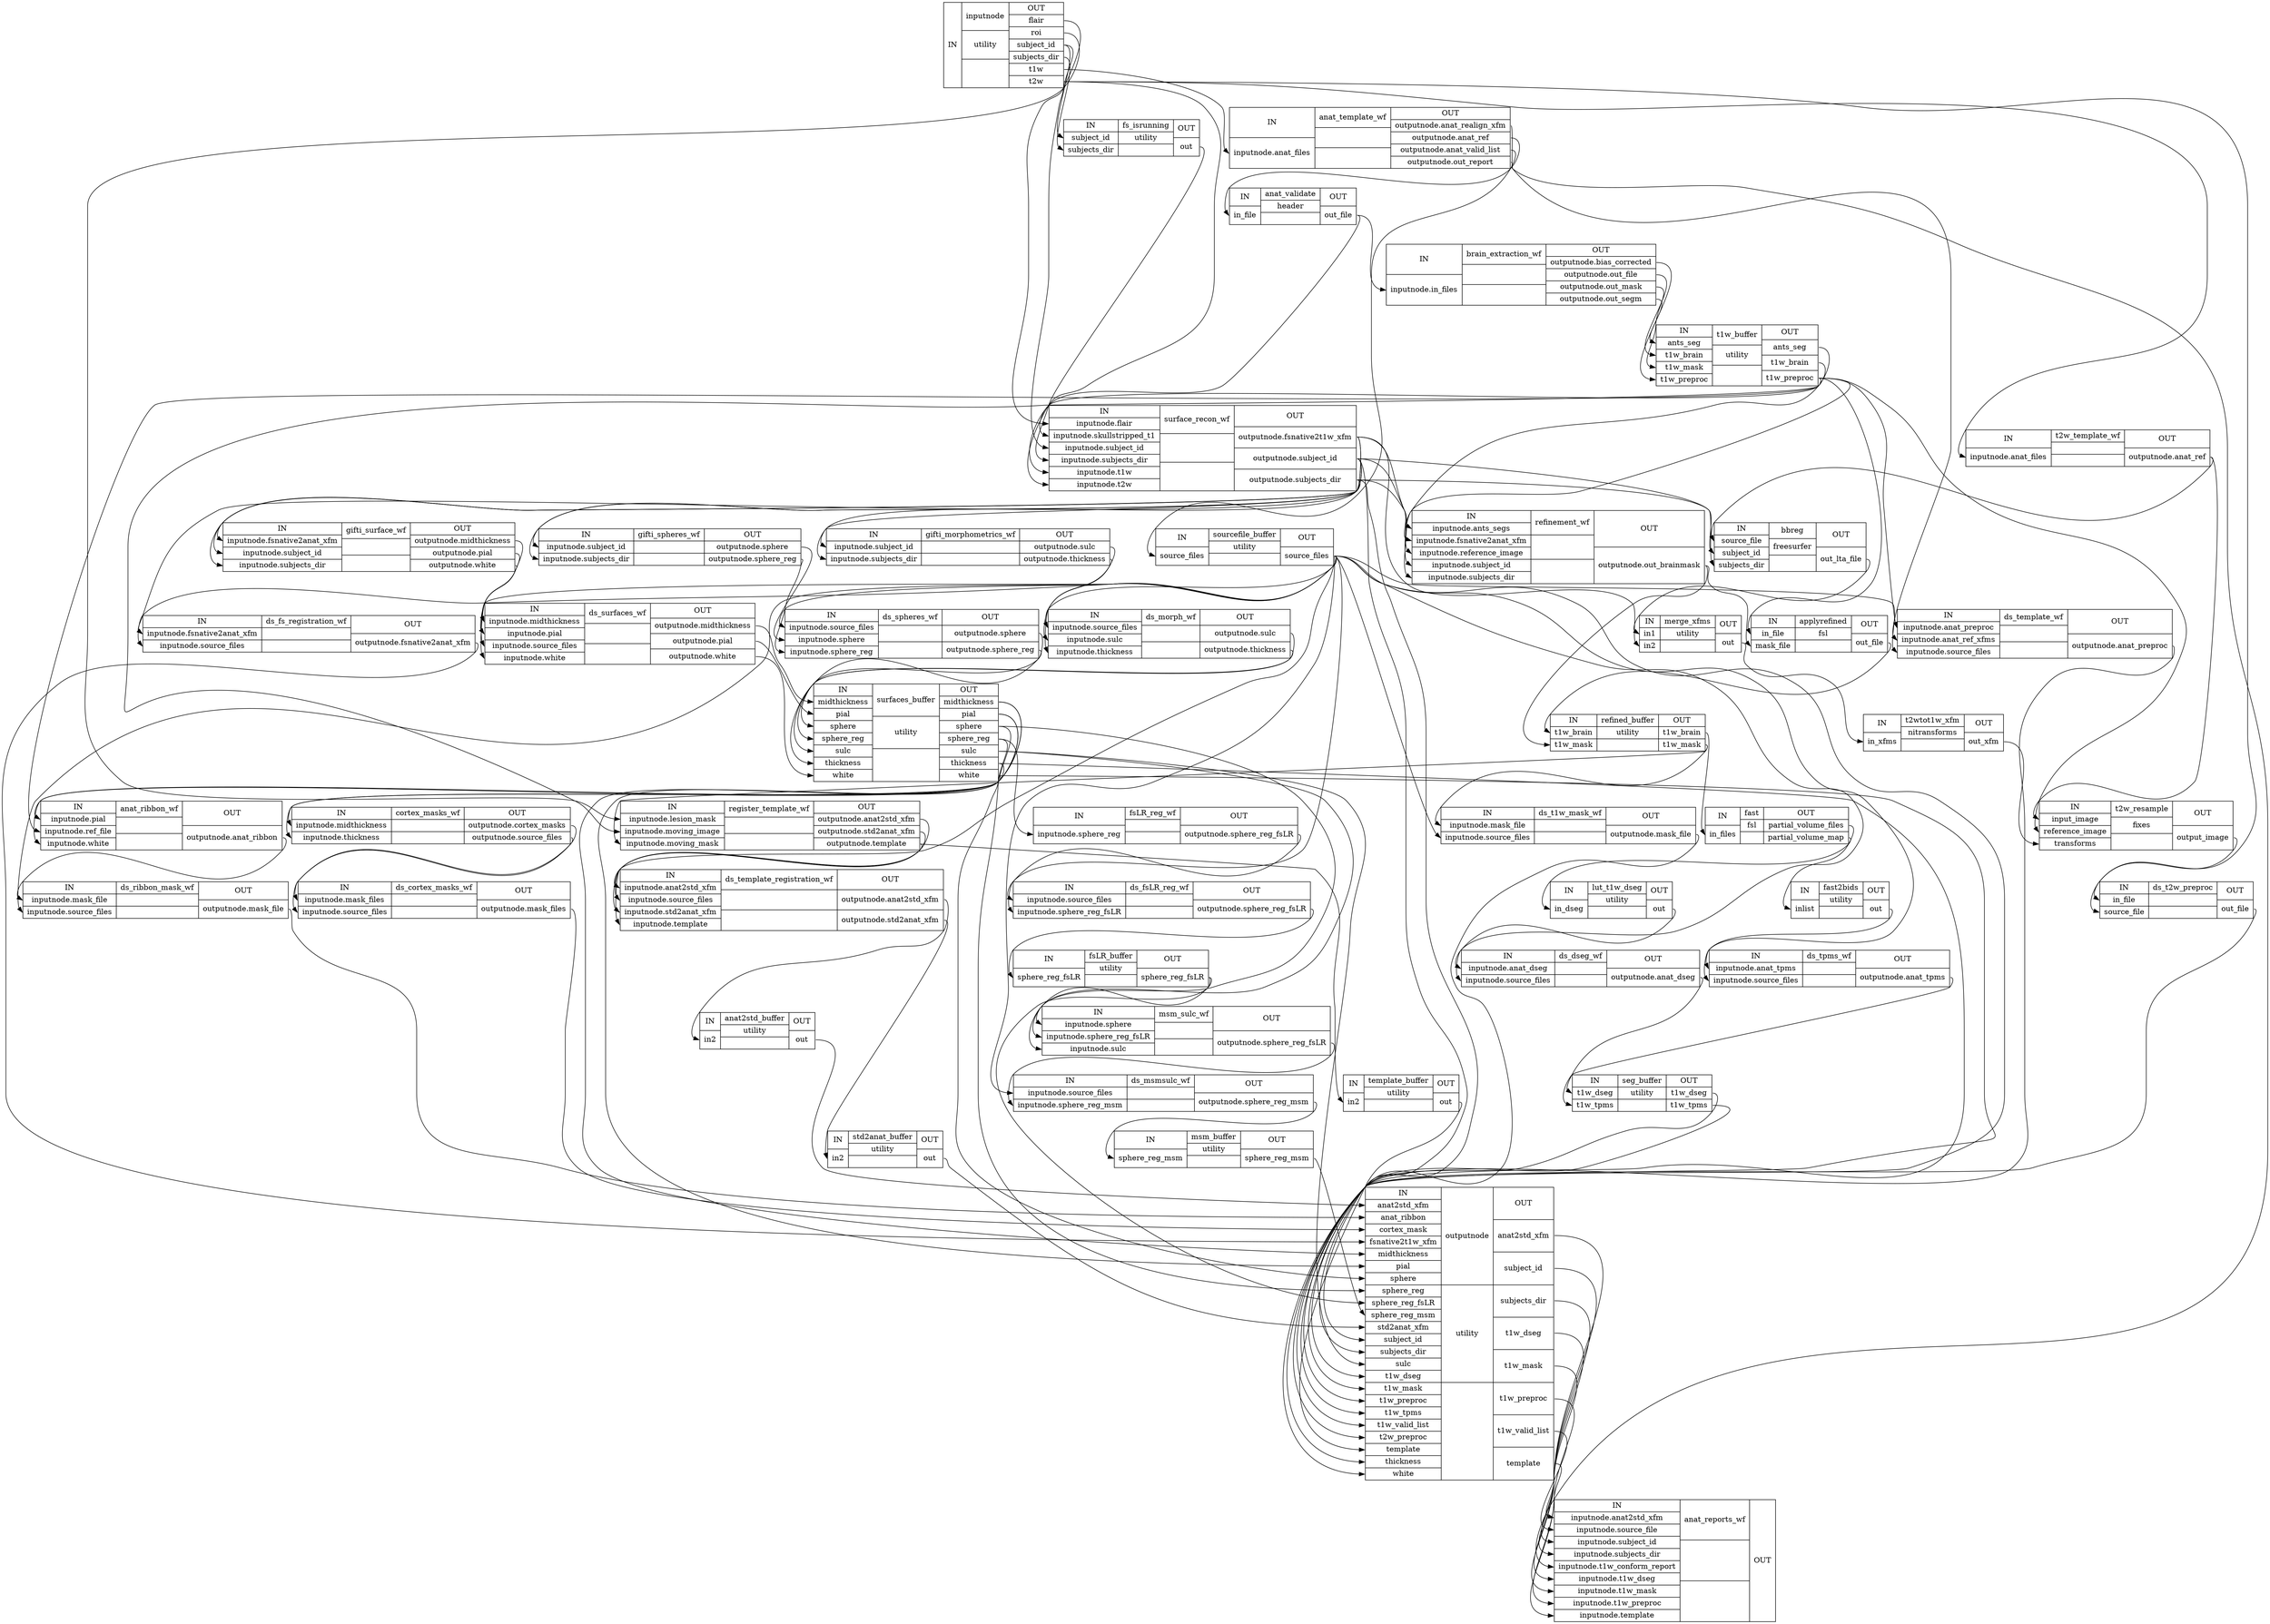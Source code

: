 digraph structs {
node [shape=record];
anat_fit_wfinputnode [label="{IN}|{ inputnode | utility |  }|{OUT|<outflair> flair|<outroi> roi|<outsubjectid> subject_id|<outsubjectsdir> subjects_dir|<outt1w> t1w|<outt2w> t2w}"];
anat_fit_wfanat_template_wf [label="{IN|<ininputnodeanatfiles> inputnode.anat_files}|{ anat_template_wf |  |  }|{OUT|<outoutputnodeanatrealignxfm> outputnode.anat_realign_xfm|<outoutputnodeanatref> outputnode.anat_ref|<outoutputnodeanatvalidlist> outputnode.anat_valid_list|<outoutputnodeoutreport> outputnode.out_report}"];
anat_fit_wffs_isrunning [label="{IN|<insubjectid> subject_id|<insubjectsdir> subjects_dir}|{ fs_isrunning | utility |  }|{OUT|<outout> out}"];
anat_fit_wft2w_template_wf [label="{IN|<ininputnodeanatfiles> inputnode.anat_files}|{ t2w_template_wf |  |  }|{OUT|<outoutputnodeanatref> outputnode.anat_ref}"];
anat_fit_wfanat_validate [label="{IN|<ininfile> in_file}|{ anat_validate | header |  }|{OUT|<outoutfile> out_file}"];
anat_fit_wfsourcefile_buffer [label="{IN|<insourcefiles> source_files}|{ sourcefile_buffer | utility |  }|{OUT|<outsourcefiles> source_files}"];
anat_fit_wfbrain_extraction_wf [label="{IN|<ininputnodeinfiles> inputnode.in_files}|{ brain_extraction_wf |  |  }|{OUT|<outoutputnodebiascorrected> outputnode.bias_corrected|<outoutputnodeoutfile> outputnode.out_file|<outoutputnodeoutmask> outputnode.out_mask|<outoutputnodeoutsegm> outputnode.out_segm}"];
anat_fit_wft1w_buffer [label="{IN|<inantsseg> ants_seg|<int1wbrain> t1w_brain|<int1wmask> t1w_mask|<int1wpreproc> t1w_preproc}|{ t1w_buffer | utility |  }|{OUT|<outantsseg> ants_seg|<outt1wbrain> t1w_brain|<outt1wpreproc> t1w_preproc}"];
anat_fit_wfds_template_wf [label="{IN|<ininputnodeanatpreproc> inputnode.anat_preproc|<ininputnodeanatrefxfms> inputnode.anat_ref_xfms|<ininputnodesourcefiles> inputnode.source_files}|{ ds_template_wf |  |  }|{OUT|<outoutputnodeanatpreproc> outputnode.anat_preproc}"];
anat_fit_wfsurface_recon_wf [label="{IN|<ininputnodeflair> inputnode.flair|<ininputnodeskullstrippedt1> inputnode.skullstripped_t1|<ininputnodesubjectid> inputnode.subject_id|<ininputnodesubjectsdir> inputnode.subjects_dir|<ininputnodet1w> inputnode.t1w|<ininputnodet2w> inputnode.t2w}|{ surface_recon_wf |  |  }|{OUT|<outoutputnodefsnative2t1wxfm> outputnode.fsnative2t1w_xfm|<outoutputnodesubjectid> outputnode.subject_id|<outoutputnodesubjectsdir> outputnode.subjects_dir}"];
anat_fit_wfds_fs_registration_wf [label="{IN|<ininputnodefsnative2anatxfm> inputnode.fsnative2anat_xfm|<ininputnodesourcefiles> inputnode.source_files}|{ ds_fs_registration_wf |  |  }|{OUT|<outoutputnodefsnative2anatxfm> outputnode.fsnative2anat_xfm}"];
anat_fit_wfrefinement_wf [label="{IN|<ininputnodeantssegs> inputnode.ants_segs|<ininputnodefsnative2anatxfm> inputnode.fsnative2anat_xfm|<ininputnodereferenceimage> inputnode.reference_image|<ininputnodesubjectid> inputnode.subject_id|<ininputnodesubjectsdir> inputnode.subjects_dir}|{ refinement_wf |  |  }|{OUT|<outoutputnodeoutbrainmask> outputnode.out_brainmask}"];
anat_fit_wfbbreg [label="{IN|<insourcefile> source_file|<insubjectid> subject_id|<insubjectsdir> subjects_dir}|{ bbreg | freesurfer |  }|{OUT|<outoutltafile> out_lta_file}"];
anat_fit_wfgifti_surface_wf [label="{IN|<ininputnodefsnative2anatxfm> inputnode.fsnative2anat_xfm|<ininputnodesubjectid> inputnode.subject_id|<ininputnodesubjectsdir> inputnode.subjects_dir}|{ gifti_surface_wf |  |  }|{OUT|<outoutputnodemidthickness> outputnode.midthickness|<outoutputnodepial> outputnode.pial|<outoutputnodewhite> outputnode.white}"];
anat_fit_wfgifti_spheres_wf [label="{IN|<ininputnodesubjectid> inputnode.subject_id|<ininputnodesubjectsdir> inputnode.subjects_dir}|{ gifti_spheres_wf |  |  }|{OUT|<outoutputnodesphere> outputnode.sphere|<outoutputnodespherereg> outputnode.sphere_reg}"];
anat_fit_wfgifti_morphometrics_wf [label="{IN|<ininputnodesubjectid> inputnode.subject_id|<ininputnodesubjectsdir> inputnode.subjects_dir}|{ gifti_morphometrics_wf |  |  }|{OUT|<outoutputnodesulc> outputnode.sulc|<outoutputnodethickness> outputnode.thickness}"];
anat_fit_wfapplyrefined [label="{IN|<ininfile> in_file|<inmaskfile> mask_file}|{ applyrefined | fsl |  }|{OUT|<outoutfile> out_file}"];
anat_fit_wfmerge_xfms [label="{IN|<inin1> in1|<inin2> in2}|{ merge_xfms | utility |  }|{OUT|<outout> out}"];
anat_fit_wfds_surfaces_wf [label="{IN|<ininputnodemidthickness> inputnode.midthickness|<ininputnodepial> inputnode.pial|<ininputnodesourcefiles> inputnode.source_files|<ininputnodewhite> inputnode.white}|{ ds_surfaces_wf |  |  }|{OUT|<outoutputnodemidthickness> outputnode.midthickness|<outoutputnodepial> outputnode.pial|<outoutputnodewhite> outputnode.white}"];
anat_fit_wfds_spheres_wf [label="{IN|<ininputnodesourcefiles> inputnode.source_files|<ininputnodesphere> inputnode.sphere|<ininputnodespherereg> inputnode.sphere_reg}|{ ds_spheres_wf |  |  }|{OUT|<outoutputnodesphere> outputnode.sphere|<outoutputnodespherereg> outputnode.sphere_reg}"];
anat_fit_wfds_morph_wf [label="{IN|<ininputnodesourcefiles> inputnode.source_files|<ininputnodesulc> inputnode.sulc|<ininputnodethickness> inputnode.thickness}|{ ds_morph_wf |  |  }|{OUT|<outoutputnodesulc> outputnode.sulc|<outoutputnodethickness> outputnode.thickness}"];
anat_fit_wfrefined_buffer [label="{IN|<int1wbrain> t1w_brain|<int1wmask> t1w_mask}|{ refined_buffer | utility |  }|{OUT|<outt1wbrain> t1w_brain|<outt1wmask> t1w_mask}"];
anat_fit_wft2wtot1w_xfm [label="{IN|<ininxfms> in_xfms}|{ t2wtot1w_xfm | nitransforms |  }|{OUT|<outoutxfm> out_xfm}"];
anat_fit_wfsurfaces_buffer [label="{IN|<inmidthickness> midthickness|<inpial> pial|<insphere> sphere|<inspherereg> sphere_reg|<insulc> sulc|<inthickness> thickness|<inwhite> white}|{ surfaces_buffer | utility |  }|{OUT|<outmidthickness> midthickness|<outpial> pial|<outsphere> sphere|<outspherereg> sphere_reg|<outsulc> sulc|<outthickness> thickness|<outwhite> white}"];
anat_fit_wfds_t1w_mask_wf [label="{IN|<ininputnodemaskfile> inputnode.mask_file|<ininputnodesourcefiles> inputnode.source_files}|{ ds_t1w_mask_wf |  |  }|{OUT|<outoutputnodemaskfile> outputnode.mask_file}"];
anat_fit_wffast [label="{IN|<ininfiles> in_files}|{ fast | fsl |  }|{OUT|<outpartialvolumefiles> partial_volume_files|<outpartialvolumemap> partial_volume_map}"];
anat_fit_wfregister_template_wf [label="{IN|<ininputnodelesionmask> inputnode.lesion_mask|<ininputnodemovingimage> inputnode.moving_image|<ininputnodemovingmask> inputnode.moving_mask}|{ register_template_wf |  |  }|{OUT|<outoutputnodeanat2stdxfm> outputnode.anat2std_xfm|<outoutputnodestd2anatxfm> outputnode.std2anat_xfm|<outoutputnodetemplate> outputnode.template}"];
anat_fit_wft2w_resample [label="{IN|<ininputimage> input_image|<inreferenceimage> reference_image|<intransforms> transforms}|{ t2w_resample | fixes |  }|{OUT|<outoutputimage> output_image}"];
anat_fit_wfanat_ribbon_wf [label="{IN|<ininputnodepial> inputnode.pial|<ininputnodereffile> inputnode.ref_file|<ininputnodewhite> inputnode.white}|{ anat_ribbon_wf |  |  }|{OUT|<outoutputnodeanatribbon> outputnode.anat_ribbon}"];
anat_fit_wffsLR_reg_wf [label="{IN|<ininputnodespherereg> inputnode.sphere_reg}|{ fsLR_reg_wf |  |  }|{OUT|<outoutputnodesphereregfsLR> outputnode.sphere_reg_fsLR}"];
anat_fit_wfcortex_masks_wf [label="{IN|<ininputnodemidthickness> inputnode.midthickness|<ininputnodethickness> inputnode.thickness}|{ cortex_masks_wf |  |  }|{OUT|<outoutputnodecortexmasks> outputnode.cortex_masks|<outoutputnodesourcefiles> outputnode.source_files}"];
anat_fit_wflut_t1w_dseg [label="{IN|<inindseg> in_dseg}|{ lut_t1w_dseg | utility |  }|{OUT|<outout> out}"];
anat_fit_wffast2bids [label="{IN|<ininlist> inlist}|{ fast2bids | utility |  }|{OUT|<outout> out}"];
anat_fit_wfds_template_registration_wf [label="{IN|<ininputnodeanat2stdxfm> inputnode.anat2std_xfm|<ininputnodesourcefiles> inputnode.source_files|<ininputnodestd2anatxfm> inputnode.std2anat_xfm|<ininputnodetemplate> inputnode.template}|{ ds_template_registration_wf |  |  }|{OUT|<outoutputnodeanat2stdxfm> outputnode.anat2std_xfm|<outoutputnodestd2anatxfm> outputnode.std2anat_xfm}"];
anat_fit_wftemplate_buffer [label="{IN|<inin2> in2}|{ template_buffer | utility |  }|{OUT|<outout> out}"];
anat_fit_wfds_t2w_preproc [label="{IN|<ininfile> in_file|<insourcefile> source_file}|{ ds_t2w_preproc |  |  }|{OUT|<outoutfile> out_file}"];
anat_fit_wfds_ribbon_mask_wf [label="{IN|<ininputnodemaskfile> inputnode.mask_file|<ininputnodesourcefiles> inputnode.source_files}|{ ds_ribbon_mask_wf |  |  }|{OUT|<outoutputnodemaskfile> outputnode.mask_file}"];
anat_fit_wfds_fsLR_reg_wf [label="{IN|<ininputnodesourcefiles> inputnode.source_files|<ininputnodesphereregfsLR> inputnode.sphere_reg_fsLR}|{ ds_fsLR_reg_wf |  |  }|{OUT|<outoutputnodesphereregfsLR> outputnode.sphere_reg_fsLR}"];
anat_fit_wfds_cortex_masks_wf [label="{IN|<ininputnodemaskfiles> inputnode.mask_files|<ininputnodesourcefiles> inputnode.source_files}|{ ds_cortex_masks_wf |  |  }|{OUT|<outoutputnodemaskfiles> outputnode.mask_files}"];
anat_fit_wfds_dseg_wf [label="{IN|<ininputnodeanatdseg> inputnode.anat_dseg|<ininputnodesourcefiles> inputnode.source_files}|{ ds_dseg_wf |  |  }|{OUT|<outoutputnodeanatdseg> outputnode.anat_dseg}"];
anat_fit_wfds_tpms_wf [label="{IN|<ininputnodeanattpms> inputnode.anat_tpms|<ininputnodesourcefiles> inputnode.source_files}|{ ds_tpms_wf |  |  }|{OUT|<outoutputnodeanattpms> outputnode.anat_tpms}"];
anat_fit_wfstd2anat_buffer [label="{IN|<inin2> in2}|{ std2anat_buffer | utility |  }|{OUT|<outout> out}"];
anat_fit_wfanat2std_buffer [label="{IN|<inin2> in2}|{ anat2std_buffer | utility |  }|{OUT|<outout> out}"];
anat_fit_wffsLR_buffer [label="{IN|<insphereregfsLR> sphere_reg_fsLR}|{ fsLR_buffer | utility |  }|{OUT|<outsphereregfsLR> sphere_reg_fsLR}"];
anat_fit_wfseg_buffer [label="{IN|<int1wdseg> t1w_dseg|<int1wtpms> t1w_tpms}|{ seg_buffer | utility |  }|{OUT|<outt1wdseg> t1w_dseg|<outt1wtpms> t1w_tpms}"];
anat_fit_wfmsm_sulc_wf [label="{IN|<ininputnodesphere> inputnode.sphere|<ininputnodesphereregfsLR> inputnode.sphere_reg_fsLR|<ininputnodesulc> inputnode.sulc}|{ msm_sulc_wf |  |  }|{OUT|<outoutputnodesphereregfsLR> outputnode.sphere_reg_fsLR}"];
anat_fit_wfds_msmsulc_wf [label="{IN|<ininputnodesourcefiles> inputnode.source_files|<ininputnodesphereregmsm> inputnode.sphere_reg_msm}|{ ds_msmsulc_wf |  |  }|{OUT|<outoutputnodesphereregmsm> outputnode.sphere_reg_msm}"];
anat_fit_wfmsm_buffer [label="{IN|<insphereregmsm> sphere_reg_msm}|{ msm_buffer | utility |  }|{OUT|<outsphereregmsm> sphere_reg_msm}"];
anat_fit_wfoutputnode [label="{IN|<inanat2stdxfm> anat2std_xfm|<inanatribbon> anat_ribbon|<incortexmask> cortex_mask|<infsnative2t1wxfm> fsnative2t1w_xfm|<inmidthickness> midthickness|<inpial> pial|<insphere> sphere|<inspherereg> sphere_reg|<insphereregfsLR> sphere_reg_fsLR|<insphereregmsm> sphere_reg_msm|<instd2anatxfm> std2anat_xfm|<insubjectid> subject_id|<insubjectsdir> subjects_dir|<insulc> sulc|<int1wdseg> t1w_dseg|<int1wmask> t1w_mask|<int1wpreproc> t1w_preproc|<int1wtpms> t1w_tpms|<int1wvalidlist> t1w_valid_list|<int2wpreproc> t2w_preproc|<intemplate> template|<inthickness> thickness|<inwhite> white}|{ outputnode | utility |  }|{OUT|<outanat2stdxfm> anat2std_xfm|<outsubjectid> subject_id|<outsubjectsdir> subjects_dir|<outt1wdseg> t1w_dseg|<outt1wmask> t1w_mask|<outt1wpreproc> t1w_preproc|<outt1wvalidlist> t1w_valid_list|<outtemplate> template}"];
anat_fit_wfanat_reports_wf [label="{IN|<ininputnodeanat2stdxfm> inputnode.anat2std_xfm|<ininputnodesourcefile> inputnode.source_file|<ininputnodesubjectid> inputnode.subject_id|<ininputnodesubjectsdir> inputnode.subjects_dir|<ininputnodet1wconformreport> inputnode.t1w_conform_report|<ininputnodet1wdseg> inputnode.t1w_dseg|<ininputnodet1wmask> inputnode.t1w_mask|<ininputnodet1wpreproc> inputnode.t1w_preproc|<ininputnodetemplate> inputnode.template}|{ anat_reports_wf |  |  }|{OUT}"];
anat_fit_wfanat2std_buffer:outout:e -> anat_fit_wfoutputnode:inanat2stdxfm:w;
anat_fit_wfanat_ribbon_wf:outoutputnodeanatribbon:e -> anat_fit_wfds_ribbon_mask_wf:ininputnodemaskfile:w;
anat_fit_wfanat_template_wf:outoutputnodeanatrealignxfm:e -> anat_fit_wfds_template_wf:ininputnodeanatrefxfms:w;
anat_fit_wfanat_template_wf:outoutputnodeanatref:e -> anat_fit_wfanat_validate:ininfile:w;
anat_fit_wfanat_template_wf:outoutputnodeanatvalidlist:e -> anat_fit_wfsourcefile_buffer:insourcefiles:w;
anat_fit_wfanat_template_wf:outoutputnodeoutreport:e -> anat_fit_wfanat_reports_wf:ininputnodet1wconformreport:w;
anat_fit_wfanat_validate:outoutfile:e -> anat_fit_wfbrain_extraction_wf:ininputnodeinfiles:w;
anat_fit_wfanat_validate:outoutfile:e -> anat_fit_wfsurface_recon_wf:ininputnodet1w:w;
anat_fit_wfapplyrefined:outoutfile:e -> anat_fit_wfrefined_buffer:int1wbrain:w;
anat_fit_wfbbreg:outoutltafile:e -> anat_fit_wfmerge_xfms:inin1:w;
anat_fit_wfbrain_extraction_wf:outoutputnodebiascorrected:e -> anat_fit_wft1w_buffer:int1wpreproc:w;
anat_fit_wfbrain_extraction_wf:outoutputnodeoutfile:e -> anat_fit_wft1w_buffer:int1wbrain:w;
anat_fit_wfbrain_extraction_wf:outoutputnodeoutmask:e -> anat_fit_wft1w_buffer:int1wmask:w;
anat_fit_wfbrain_extraction_wf:outoutputnodeoutsegm:e -> anat_fit_wft1w_buffer:inantsseg:w;
anat_fit_wfcortex_masks_wf:outoutputnodecortexmasks:e -> anat_fit_wfds_cortex_masks_wf:ininputnodemaskfiles:w;
anat_fit_wfcortex_masks_wf:outoutputnodesourcefiles:e -> anat_fit_wfds_cortex_masks_wf:ininputnodesourcefiles:w;
anat_fit_wfds_cortex_masks_wf:outoutputnodemaskfiles:e -> anat_fit_wfoutputnode:incortexmask:w;
anat_fit_wfds_dseg_wf:outoutputnodeanatdseg:e -> anat_fit_wfseg_buffer:int1wdseg:w;
anat_fit_wfds_fsLR_reg_wf:outoutputnodesphereregfsLR:e -> anat_fit_wffsLR_buffer:insphereregfsLR:w;
anat_fit_wfds_fs_registration_wf:outoutputnodefsnative2anatxfm:e -> anat_fit_wfoutputnode:infsnative2t1wxfm:w;
anat_fit_wfds_morph_wf:outoutputnodesulc:e -> anat_fit_wfsurfaces_buffer:insulc:w;
anat_fit_wfds_morph_wf:outoutputnodethickness:e -> anat_fit_wfsurfaces_buffer:inthickness:w;
anat_fit_wfds_msmsulc_wf:outoutputnodesphereregmsm:e -> anat_fit_wfmsm_buffer:insphereregmsm:w;
anat_fit_wfds_ribbon_mask_wf:outoutputnodemaskfile:e -> anat_fit_wfoutputnode:inanatribbon:w;
anat_fit_wfds_spheres_wf:outoutputnodesphere:e -> anat_fit_wfsurfaces_buffer:insphere:w;
anat_fit_wfds_spheres_wf:outoutputnodespherereg:e -> anat_fit_wfsurfaces_buffer:inspherereg:w;
anat_fit_wfds_surfaces_wf:outoutputnodemidthickness:e -> anat_fit_wfsurfaces_buffer:inmidthickness:w;
anat_fit_wfds_surfaces_wf:outoutputnodepial:e -> anat_fit_wfsurfaces_buffer:inpial:w;
anat_fit_wfds_surfaces_wf:outoutputnodewhite:e -> anat_fit_wfsurfaces_buffer:inwhite:w;
anat_fit_wfds_t1w_mask_wf:outoutputnodemaskfile:e -> anat_fit_wfoutputnode:int1wmask:w;
anat_fit_wfds_t2w_preproc:outoutfile:e -> anat_fit_wfoutputnode:int2wpreproc:w;
anat_fit_wfds_template_registration_wf:outoutputnodeanat2stdxfm:e -> anat_fit_wfanat2std_buffer:inin2:w;
anat_fit_wfds_template_registration_wf:outoutputnodestd2anatxfm:e -> anat_fit_wfstd2anat_buffer:inin2:w;
anat_fit_wfds_template_wf:outoutputnodeanatpreproc:e -> anat_fit_wfoutputnode:int1wpreproc:w;
anat_fit_wfds_tpms_wf:outoutputnodeanattpms:e -> anat_fit_wfseg_buffer:int1wtpms:w;
anat_fit_wffast2bids:outout:e -> anat_fit_wfds_tpms_wf:ininputnodeanattpms:w;
anat_fit_wffast:outpartialvolumefiles:e -> anat_fit_wffast2bids:ininlist:w;
anat_fit_wffast:outpartialvolumemap:e -> anat_fit_wflut_t1w_dseg:inindseg:w;
anat_fit_wffsLR_buffer:outsphereregfsLR:e -> anat_fit_wfmsm_sulc_wf:ininputnodesphereregfsLR:w;
anat_fit_wffsLR_buffer:outsphereregfsLR:e -> anat_fit_wfoutputnode:insphereregfsLR:w;
anat_fit_wffsLR_reg_wf:outoutputnodesphereregfsLR:e -> anat_fit_wfds_fsLR_reg_wf:ininputnodesphereregfsLR:w;
anat_fit_wffs_isrunning:outout:e -> anat_fit_wfsurface_recon_wf:ininputnodesubjectsdir:w;
anat_fit_wfgifti_morphometrics_wf:outoutputnodesulc:e -> anat_fit_wfds_morph_wf:ininputnodesulc:w;
anat_fit_wfgifti_morphometrics_wf:outoutputnodethickness:e -> anat_fit_wfds_morph_wf:ininputnodethickness:w;
anat_fit_wfgifti_spheres_wf:outoutputnodesphere:e -> anat_fit_wfds_spheres_wf:ininputnodesphere:w;
anat_fit_wfgifti_spheres_wf:outoutputnodespherereg:e -> anat_fit_wfds_spheres_wf:ininputnodespherereg:w;
anat_fit_wfgifti_surface_wf:outoutputnodemidthickness:e -> anat_fit_wfds_surfaces_wf:ininputnodemidthickness:w;
anat_fit_wfgifti_surface_wf:outoutputnodepial:e -> anat_fit_wfds_surfaces_wf:ininputnodepial:w;
anat_fit_wfgifti_surface_wf:outoutputnodewhite:e -> anat_fit_wfds_surfaces_wf:ininputnodewhite:w;
anat_fit_wfinputnode:outflair:e -> anat_fit_wfsurface_recon_wf:ininputnodeflair:w;
anat_fit_wfinputnode:outroi:e -> anat_fit_wfregister_template_wf:ininputnodelesionmask:w;
anat_fit_wfinputnode:outsubjectid:e -> anat_fit_wffs_isrunning:insubjectid:w;
anat_fit_wfinputnode:outsubjectid:e -> anat_fit_wfsurface_recon_wf:ininputnodesubjectid:w;
anat_fit_wfinputnode:outsubjectsdir:e -> anat_fit_wffs_isrunning:insubjectsdir:w;
anat_fit_wfinputnode:outt1w:e -> anat_fit_wfanat_template_wf:ininputnodeanatfiles:w;
anat_fit_wfinputnode:outt2w:e -> anat_fit_wfds_t2w_preproc:insourcefile:w;
anat_fit_wfinputnode:outt2w:e -> anat_fit_wfsurface_recon_wf:ininputnodet2w:w;
anat_fit_wfinputnode:outt2w:e -> anat_fit_wft2w_template_wf:ininputnodeanatfiles:w;
anat_fit_wflut_t1w_dseg:outout:e -> anat_fit_wfds_dseg_wf:ininputnodeanatdseg:w;
anat_fit_wfmerge_xfms:outout:e -> anat_fit_wft2wtot1w_xfm:ininxfms:w;
anat_fit_wfmsm_buffer:outsphereregmsm:e -> anat_fit_wfoutputnode:insphereregmsm:w;
anat_fit_wfmsm_sulc_wf:outoutputnodesphereregfsLR:e -> anat_fit_wfds_msmsulc_wf:ininputnodesphereregmsm:w;
anat_fit_wfoutputnode:outanat2stdxfm:e -> anat_fit_wfanat_reports_wf:ininputnodeanat2stdxfm:w;
anat_fit_wfoutputnode:outsubjectid:e -> anat_fit_wfanat_reports_wf:ininputnodesubjectid:w;
anat_fit_wfoutputnode:outsubjectsdir:e -> anat_fit_wfanat_reports_wf:ininputnodesubjectsdir:w;
anat_fit_wfoutputnode:outt1wdseg:e -> anat_fit_wfanat_reports_wf:ininputnodet1wdseg:w;
anat_fit_wfoutputnode:outt1wmask:e -> anat_fit_wfanat_reports_wf:ininputnodet1wmask:w;
anat_fit_wfoutputnode:outt1wpreproc:e -> anat_fit_wfanat_reports_wf:ininputnodet1wpreproc:w;
anat_fit_wfoutputnode:outt1wvalidlist:e -> anat_fit_wfanat_reports_wf:ininputnodesourcefile:w;
anat_fit_wfoutputnode:outtemplate:e -> anat_fit_wfanat_reports_wf:ininputnodetemplate:w;
anat_fit_wfrefined_buffer:outt1wbrain:e -> anat_fit_wffast:ininfiles:w;
anat_fit_wfrefined_buffer:outt1wmask:e -> anat_fit_wfds_t1w_mask_wf:ininputnodemaskfile:w;
anat_fit_wfrefined_buffer:outt1wmask:e -> anat_fit_wfregister_template_wf:ininputnodemovingmask:w;
anat_fit_wfrefinement_wf:outoutputnodeoutbrainmask:e -> anat_fit_wfapplyrefined:inmaskfile:w;
anat_fit_wfrefinement_wf:outoutputnodeoutbrainmask:e -> anat_fit_wfrefined_buffer:int1wmask:w;
anat_fit_wfregister_template_wf:outoutputnodeanat2stdxfm:e -> anat_fit_wfds_template_registration_wf:ininputnodeanat2stdxfm:w;
anat_fit_wfregister_template_wf:outoutputnodestd2anatxfm:e -> anat_fit_wfds_template_registration_wf:ininputnodestd2anatxfm:w;
anat_fit_wfregister_template_wf:outoutputnodetemplate:e -> anat_fit_wfds_template_registration_wf:ininputnodetemplate:w;
anat_fit_wfregister_template_wf:outoutputnodetemplate:e -> anat_fit_wftemplate_buffer:inin2:w;
anat_fit_wfseg_buffer:outt1wdseg:e -> anat_fit_wfoutputnode:int1wdseg:w;
anat_fit_wfseg_buffer:outt1wtpms:e -> anat_fit_wfoutputnode:int1wtpms:w;
anat_fit_wfsourcefile_buffer:outsourcefiles:e -> anat_fit_wfds_dseg_wf:ininputnodesourcefiles:w;
anat_fit_wfsourcefile_buffer:outsourcefiles:e -> anat_fit_wfds_fsLR_reg_wf:ininputnodesourcefiles:w;
anat_fit_wfsourcefile_buffer:outsourcefiles:e -> anat_fit_wfds_fs_registration_wf:ininputnodesourcefiles:w;
anat_fit_wfsourcefile_buffer:outsourcefiles:e -> anat_fit_wfds_morph_wf:ininputnodesourcefiles:w;
anat_fit_wfsourcefile_buffer:outsourcefiles:e -> anat_fit_wfds_msmsulc_wf:ininputnodesourcefiles:w;
anat_fit_wfsourcefile_buffer:outsourcefiles:e -> anat_fit_wfds_ribbon_mask_wf:ininputnodesourcefiles:w;
anat_fit_wfsourcefile_buffer:outsourcefiles:e -> anat_fit_wfds_spheres_wf:ininputnodesourcefiles:w;
anat_fit_wfsourcefile_buffer:outsourcefiles:e -> anat_fit_wfds_surfaces_wf:ininputnodesourcefiles:w;
anat_fit_wfsourcefile_buffer:outsourcefiles:e -> anat_fit_wfds_t1w_mask_wf:ininputnodesourcefiles:w;
anat_fit_wfsourcefile_buffer:outsourcefiles:e -> anat_fit_wfds_template_registration_wf:ininputnodesourcefiles:w;
anat_fit_wfsourcefile_buffer:outsourcefiles:e -> anat_fit_wfds_template_wf:ininputnodesourcefiles:w;
anat_fit_wfsourcefile_buffer:outsourcefiles:e -> anat_fit_wfds_tpms_wf:ininputnodesourcefiles:w;
anat_fit_wfsourcefile_buffer:outsourcefiles:e -> anat_fit_wfoutputnode:int1wvalidlist:w;
anat_fit_wfstd2anat_buffer:outout:e -> anat_fit_wfoutputnode:instd2anatxfm:w;
anat_fit_wfsurface_recon_wf:outoutputnodefsnative2t1wxfm:e -> anat_fit_wfds_fs_registration_wf:ininputnodefsnative2anatxfm:w;
anat_fit_wfsurface_recon_wf:outoutputnodefsnative2t1wxfm:e -> anat_fit_wfgifti_surface_wf:ininputnodefsnative2anatxfm:w;
anat_fit_wfsurface_recon_wf:outoutputnodefsnative2t1wxfm:e -> anat_fit_wfmerge_xfms:inin2:w;
anat_fit_wfsurface_recon_wf:outoutputnodefsnative2t1wxfm:e -> anat_fit_wfrefinement_wf:ininputnodefsnative2anatxfm:w;
anat_fit_wfsurface_recon_wf:outoutputnodesubjectid:e -> anat_fit_wfbbreg:insubjectid:w;
anat_fit_wfsurface_recon_wf:outoutputnodesubjectid:e -> anat_fit_wfgifti_morphometrics_wf:ininputnodesubjectid:w;
anat_fit_wfsurface_recon_wf:outoutputnodesubjectid:e -> anat_fit_wfgifti_spheres_wf:ininputnodesubjectid:w;
anat_fit_wfsurface_recon_wf:outoutputnodesubjectid:e -> anat_fit_wfgifti_surface_wf:ininputnodesubjectid:w;
anat_fit_wfsurface_recon_wf:outoutputnodesubjectid:e -> anat_fit_wfoutputnode:insubjectid:w;
anat_fit_wfsurface_recon_wf:outoutputnodesubjectid:e -> anat_fit_wfrefinement_wf:ininputnodesubjectid:w;
anat_fit_wfsurface_recon_wf:outoutputnodesubjectsdir:e -> anat_fit_wfbbreg:insubjectsdir:w;
anat_fit_wfsurface_recon_wf:outoutputnodesubjectsdir:e -> anat_fit_wfgifti_morphometrics_wf:ininputnodesubjectsdir:w;
anat_fit_wfsurface_recon_wf:outoutputnodesubjectsdir:e -> anat_fit_wfgifti_spheres_wf:ininputnodesubjectsdir:w;
anat_fit_wfsurface_recon_wf:outoutputnodesubjectsdir:e -> anat_fit_wfgifti_surface_wf:ininputnodesubjectsdir:w;
anat_fit_wfsurface_recon_wf:outoutputnodesubjectsdir:e -> anat_fit_wfoutputnode:insubjectsdir:w;
anat_fit_wfsurface_recon_wf:outoutputnodesubjectsdir:e -> anat_fit_wfrefinement_wf:ininputnodesubjectsdir:w;
anat_fit_wfsurfaces_buffer:outmidthickness:e -> anat_fit_wfcortex_masks_wf:ininputnodemidthickness:w;
anat_fit_wfsurfaces_buffer:outmidthickness:e -> anat_fit_wfoutputnode:inmidthickness:w;
anat_fit_wfsurfaces_buffer:outpial:e -> anat_fit_wfanat_ribbon_wf:ininputnodepial:w;
anat_fit_wfsurfaces_buffer:outpial:e -> anat_fit_wfoutputnode:inpial:w;
anat_fit_wfsurfaces_buffer:outsphere:e -> anat_fit_wfmsm_sulc_wf:ininputnodesphere:w;
anat_fit_wfsurfaces_buffer:outsphere:e -> anat_fit_wfoutputnode:insphere:w;
anat_fit_wfsurfaces_buffer:outspherereg:e -> anat_fit_wffsLR_reg_wf:ininputnodespherereg:w;
anat_fit_wfsurfaces_buffer:outspherereg:e -> anat_fit_wfoutputnode:inspherereg:w;
anat_fit_wfsurfaces_buffer:outsulc:e -> anat_fit_wfmsm_sulc_wf:ininputnodesulc:w;
anat_fit_wfsurfaces_buffer:outsulc:e -> anat_fit_wfoutputnode:insulc:w;
anat_fit_wfsurfaces_buffer:outthickness:e -> anat_fit_wfcortex_masks_wf:ininputnodethickness:w;
anat_fit_wfsurfaces_buffer:outthickness:e -> anat_fit_wfoutputnode:inthickness:w;
anat_fit_wfsurfaces_buffer:outwhite:e -> anat_fit_wfanat_ribbon_wf:ininputnodewhite:w;
anat_fit_wfsurfaces_buffer:outwhite:e -> anat_fit_wfoutputnode:inwhite:w;
anat_fit_wft1w_buffer:outantsseg:e -> anat_fit_wfrefinement_wf:ininputnodeantssegs:w;
anat_fit_wft1w_buffer:outt1wbrain:e -> anat_fit_wfsurface_recon_wf:ininputnodeskullstrippedt1:w;
anat_fit_wft1w_buffer:outt1wpreproc:e -> anat_fit_wfanat_ribbon_wf:ininputnodereffile:w;
anat_fit_wft1w_buffer:outt1wpreproc:e -> anat_fit_wfapplyrefined:ininfile:w;
anat_fit_wft1w_buffer:outt1wpreproc:e -> anat_fit_wfds_template_wf:ininputnodeanatpreproc:w;
anat_fit_wft1w_buffer:outt1wpreproc:e -> anat_fit_wfrefinement_wf:ininputnodereferenceimage:w;
anat_fit_wft1w_buffer:outt1wpreproc:e -> anat_fit_wfregister_template_wf:ininputnodemovingimage:w;
anat_fit_wft1w_buffer:outt1wpreproc:e -> anat_fit_wft2w_resample:inreferenceimage:w;
anat_fit_wft2w_resample:outoutputimage:e -> anat_fit_wfds_t2w_preproc:ininfile:w;
anat_fit_wft2w_template_wf:outoutputnodeanatref:e -> anat_fit_wfbbreg:insourcefile:w;
anat_fit_wft2w_template_wf:outoutputnodeanatref:e -> anat_fit_wft2w_resample:ininputimage:w;
anat_fit_wft2wtot1w_xfm:outoutxfm:e -> anat_fit_wft2w_resample:intransforms:w;
anat_fit_wftemplate_buffer:outout:e -> anat_fit_wfoutputnode:intemplate:w;
}